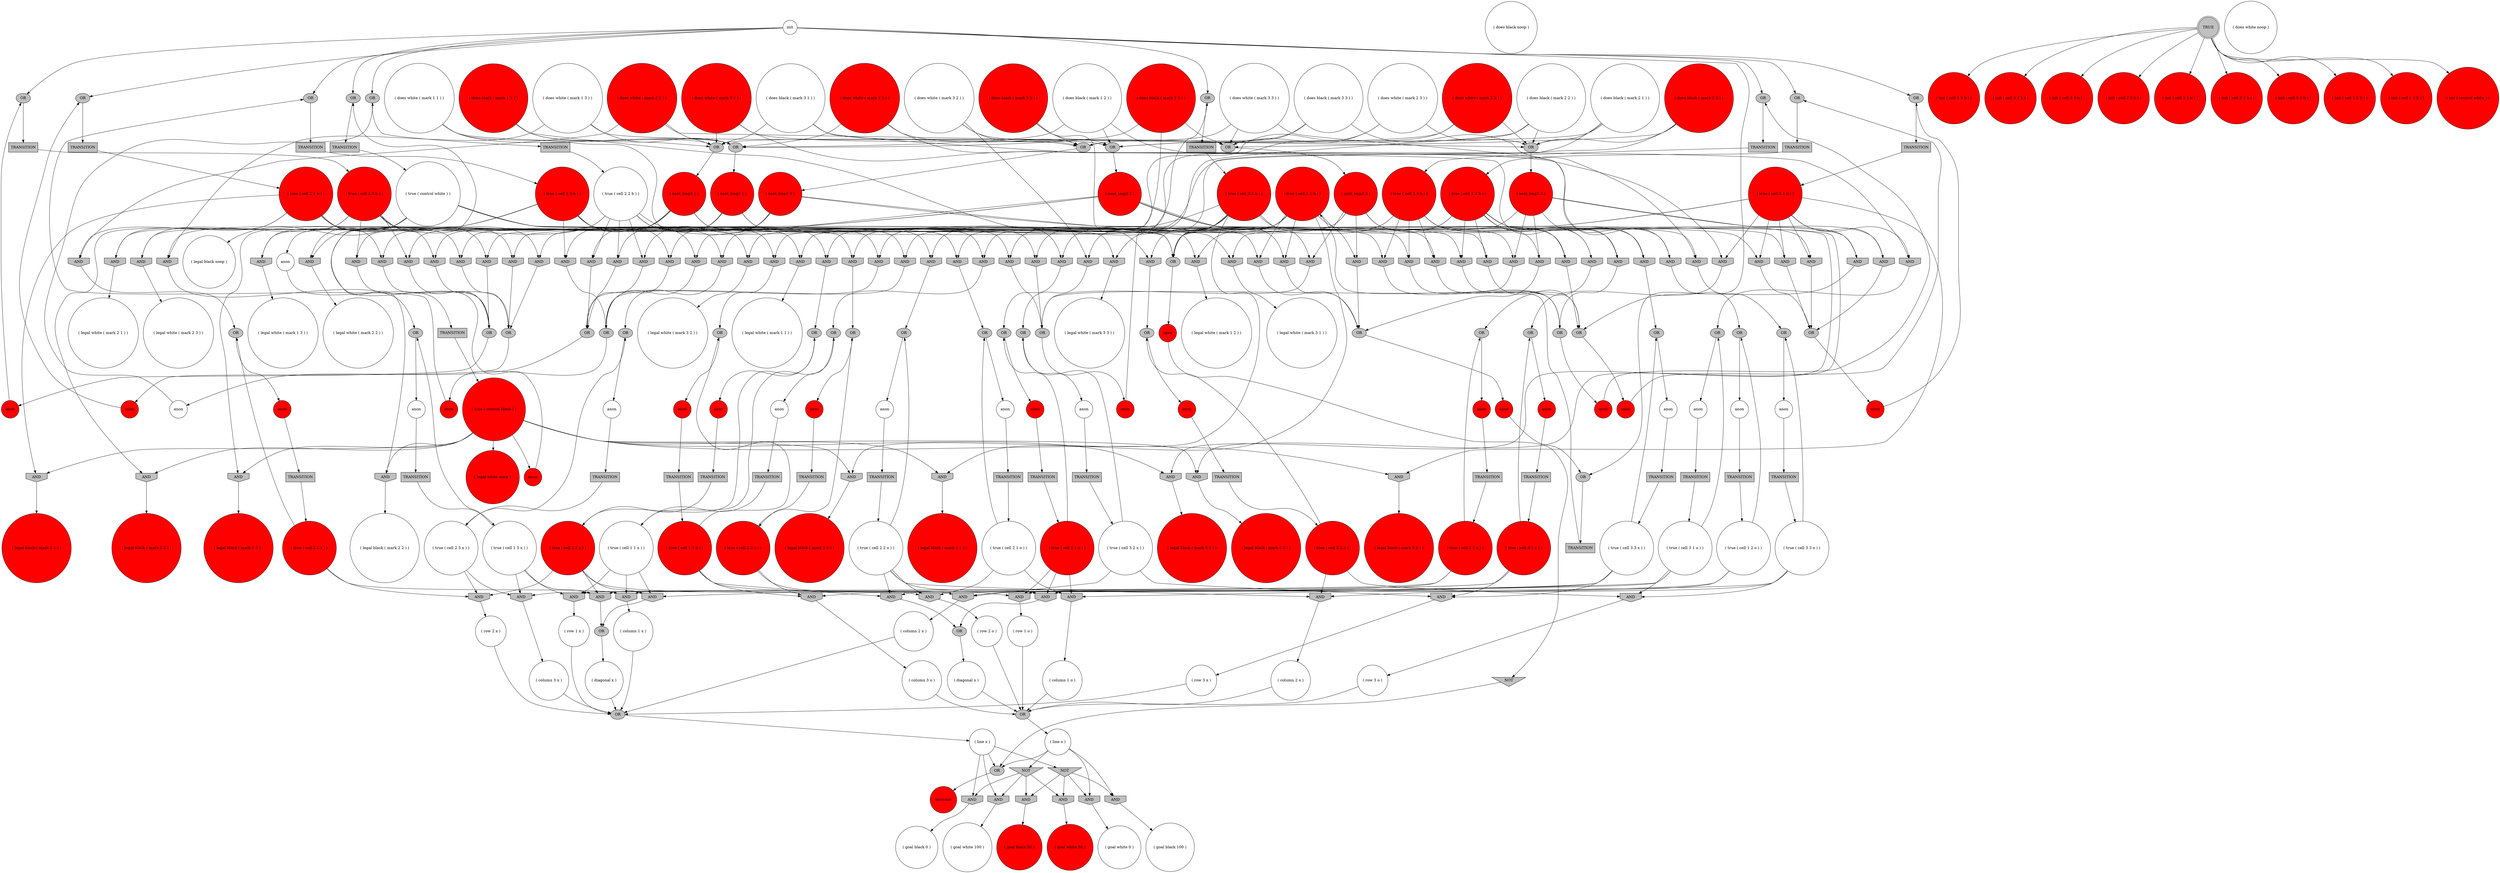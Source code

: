 digraph propNet
{
	"@3110bf99"[shape=ellipse, style= filled, fillcolor=grey, label="OR"]; "@3110bf99"->"@4292eef9"; 
	"@19ca3c6a"[shape=circle, style= filled, fillcolor=red, label="( does black ( mark 1 3 ) )"]; "@19ca3c6a"->"@6bd44467"; "@19ca3c6a"->"@38c57101"; "@19ca3c6a"->"@6db66c18"; 
	"@6189c841"[shape=box, style= filled, fillcolor=grey, label="TRANSITION"]; "@6189c841"->"@6d29cb02"; 
	"@5b16443e"[shape=box, style= filled, fillcolor=grey, label="TRANSITION"]; "@5b16443e"->"@61f283d1"; 
	"@505acb8b"[shape=ellipse, style= filled, fillcolor=grey, label="OR"]; "@505acb8b"->"@78e93be3"; 
	"@2fbb1447"[shape=box, style= filled, fillcolor=grey, label="TRANSITION"]; "@2fbb1447"->"@8801cab"; 
	"@41f6a5e9"[shape=circle, style= filled, fillcolor=red, label="anon"]; "@41f6a5e9"->"@2bffef5a"; 
	"@5a959fa9"[shape=circle, style= filled, fillcolor=red, label="( legal black ( mark 1 3 ) )"]; 
	"@13159de7"[shape=invhouse, style= filled, fillcolor=grey, label="AND"]; "@13159de7"->"@fe87641"; 
	"@64e6c17"[shape=box, style= filled, fillcolor=grey, label="TRANSITION"]; "@64e6c17"->"@45aba779"; 
	"@5a87c958"[shape=invhouse, style= filled, fillcolor=grey, label="AND"]; "@5a87c958"->"@d689844"; 
	"@4ae2f910"[shape=invhouse, style= filled, fillcolor=grey, label="AND"]; "@4ae2f910"->"@5af3a14"; 
	"@7cbda672"[shape=circle, style= filled, fillcolor=white, label="( does black noop )"]; 
	"@46e6e5f1"[shape=circle, style= filled, fillcolor=red, label="anon"]; "@46e6e5f1"->"@6b0d29c2"; 
	"@222f808"[shape=box, style= filled, fillcolor=grey, label="TRANSITION"]; "@222f808"->"@5e0ed38d"; 
	"@67588300"[shape=invhouse, style= filled, fillcolor=grey, label="AND"]; "@67588300"->"@18977673"; 
	"@5eef4879"[shape=ellipse, style= filled, fillcolor=grey, label="OR"]; "@5eef4879"->"@2f7f30a0"; 
	"@513fc475"[shape=circle, style= filled, fillcolor=red, label="( init ( cell 1 3 b ) )"]; 
	"@302b3e2e"[shape=invhouse, style= filled, fillcolor=grey, label="AND"]; "@302b3e2e"->"@5c924417"; 
	"@1bbbefea"[shape=box, style= filled, fillcolor=grey, label="TRANSITION"]; "@1bbbefea"->"@54b0bf64"; 
	"@78dee892"[shape=box, style= filled, fillcolor=grey, label="TRANSITION"]; "@78dee892"->"@1f62fe39"; 
	"@501eb4af"[shape=circle, style= filled, fillcolor=white, label="anon"]; "@501eb4af"->"@3b577220"; 
	"@19ac1e25"[shape=invhouse, style= filled, fillcolor=grey, label="AND"]; "@19ac1e25"->"@2ecaa79e"; 
	"@10bb3372"[shape=circle, style= filled, fillcolor=white, label="( column 1 o )"]; "@10bb3372"->"@15cfd851"; 
	"@48d755a0"[shape=invhouse, style= filled, fillcolor=grey, label="AND"]; "@48d755a0"->"@76e02677"; 
	"@46a32efb"[shape=invhouse, style= filled, fillcolor=grey, label="AND"]; "@46a32efb"->"@78bcf8b5"; 
	"@163bb430"[shape=circle, style= filled, fillcolor=red, label="anon"]; "@163bb430"->"@1d9ee9af"; 
	"@416ed704"[shape=circle, style= filled, fillcolor=red, label="( legal black ( mark 1 1 ) )"]; 
	"@1e837bf5"[shape=invhouse, style= filled, fillcolor=grey, label="AND"]; "@1e837bf5"->"@6721a061"; 
	"@55950722"[shape=invhouse, style= filled, fillcolor=grey, label="AND"]; "@55950722"->"@280685d4"; 
	"@a087c6e"[shape=circle, style= filled, fillcolor=white, label="( diagonal o )"]; "@a087c6e"->"@15cfd851"; 
	"@6195772e"[shape=circle, style= filled, fillcolor=white, label="( legal black ( mark 2 2 ) )"]; 
	"@183c3473"[shape=circle, style= filled, fillcolor=red, label="anon"]; "@183c3473"->"@4f83f9df"; 
	"@11f6c67d"[shape=circle, style= filled, fillcolor=white, label="( goal black 0 )"]; 
	"@5f33bcc2"[shape=circle, style= filled, fillcolor=white, label="( does black ( mark 2 1 ) )"]; "@5f33bcc2"->"@67588300"; "@5f33bcc2"->"@1c48b34d"; "@5f33bcc2"->"@84fc04d"; 
	"@18a062f6"[shape=circle, style= filled, fillcolor=white, label="( column 3 x )"]; "@18a062f6"->"@6417ad4"; 
	"@724df132"[shape=box, style= filled, fillcolor=grey, label="TRANSITION"]; "@724df132"->"@7e207abc"; 
	"@42d7ecc1"[shape=invhouse, style= filled, fillcolor=grey, label="AND"]; "@42d7ecc1"->"@a1d2332"; 
	"@4292eef9"[shape=circle, style= filled, fillcolor=red, label="anon"]; "@4292eef9"->"@5b16443e"; 
	"@55a5cd40"[shape=ellipse, style= filled, fillcolor=grey, label="OR"]; "@55a5cd40"->"@784650ad"; 
	"@8801cab"[shape=circle, style= filled, fillcolor=white, label="( true ( cell 3 3 o ) )"]; "@8801cab"->"@39d36faa"; "@8801cab"->"@3c873f94"; "@8801cab"->"@7e8027cd"; "@8801cab"->"@1b225d5d"; 
	"@4a86dd77"[shape=invhouse, style= filled, fillcolor=grey, label="AND"]; "@4a86dd77"->"@4e2d4656"; 
	"@19fa3f20"[shape=invhouse, style= filled, fillcolor=grey, label="AND"]; "@19fa3f20"->"@7afd3d0d"; 
	"@5c35d5da"[shape=circle, style= filled, fillcolor=red, label="( true ( cell 2 1 x ) )"]; "@5c35d5da"->"@505acb8b"; "@5c35d5da"->"@2c651db0"; "@5c35d5da"->"@4a86dd77"; 
	"@702fdd9e"[shape=invhouse, style= filled, fillcolor=grey, label="AND"]; "@702fdd9e"->"@546cd6f8"; 
	"@30762031"[shape=invhouse, style= filled, fillcolor=grey, label="AND"]; "@30762031"->"@fe87641"; 
	"@6cb433ce"[shape=circle, style= filled, fillcolor=white, label="( legal white ( mark 3 3 ) )"]; 
	"@277b1121"[shape=invtriangle, style= filled, fillcolor=grey, label="NOT"]; "@277b1121"->"@633fa514"; 
	"@36110a42"[shape=circle, style= filled, fillcolor=white, label="( legal white ( mark 2 2 ) )"]; 
	"@5d5775df"[shape=circle, style= filled, fillcolor=white, label="anon"]; "@5d5775df"->"@724df132"; 
	"@6742f991"[shape=invhouse, style= filled, fillcolor=grey, label="AND"]; "@6742f991"->"@502e12e5"; 
	"@d689844"[shape=ellipse, style= filled, fillcolor=grey, label="OR"]; "@d689844"->"@4de49f3c"; 
	"@1b0c366b"[shape=circle, style= filled, fillcolor=white, label="( does white ( mark 3 3 ) )"]; "@1b0c366b"->"@27e0b4d8"; "@1b0c366b"->"@6bd44467"; "@1b0c366b"->"@7b79f9d"; 
	"@1cfe4382"[shape=circle, style= filled, fillcolor=red, label="( init ( cell 3 2 b ) )"]; 
	"@7fe184a1"[shape=circle, style= filled, fillcolor=white, label="anon"]; "@7fe184a1"->"@18142dc4"; 
	"@45553d72"[shape=invhouse, style= filled, fillcolor=grey, label="AND"]; "@45553d72"->"@231d8cb8"; 
	"@1080b7fd"[shape=circle, style= filled, fillcolor=white, label="init"]; "@1080b7fd"->"@4b37537"; "@1080b7fd"->"@6b0d29c2"; "@1080b7fd"->"@72af4b81"; "@1080b7fd"->"@591b1427"; "@1080b7fd"->"@59615389"; "@1080b7fd"->"@52863cf9"; "@1080b7fd"->"@d3eb77e"; "@1080b7fd"->"@2d30b676"; "@1080b7fd"->"@c83a25"; "@1080b7fd"->"@21d4704a"; 
	"@50ec4d43"[shape=invtriangle, style= filled, fillcolor=grey, label="NOT"]; "@50ec4d43"->"@442a188b"; "@50ec4d43"->"@7440dada"; "@50ec4d43"->"@49c49336"; "@50ec4d43"->"@7259f1b0"; 
	"@65e1e6bc"[shape=circle, style= filled, fillcolor=red, label="( legal black ( mark 2 3 ) )"]; 
	"@f3d6fa4"[shape=invhouse, style= filled, fillcolor=grey, label="AND"]; "@f3d6fa4"->"@5c924417"; 
	"@6926efcb"[shape=circle, style= filled, fillcolor=white, label="( does white ( mark 1 1 ) )"]; "@6926efcb"->"@6db66c18"; "@6926efcb"->"@84fc04d"; "@6926efcb"->"@19fa3f20"; 
	"@47ee14d4"[shape=invhouse, style= filled, fillcolor=grey, label="AND"]; "@47ee14d4"->"@6721a061"; 
	"@521b95a"[shape=invhouse, style= filled, fillcolor=grey, label="AND"]; "@521b95a"->"@7c91b50f"; 
	"@422fe512"[shape=invhouse, style= filled, fillcolor=grey, label="AND"]; "@422fe512"->"@7ca63acc"; 
	"@2f7f30a0"[shape=circle, style= filled, fillcolor=red, label="anon"]; "@2f7f30a0"->"@78dee892"; 
	"@5af3a14"[shape=circle, style= filled, fillcolor=red, label="( legal black ( mark 3 3 ) )"]; 
	"@23f5736c"[shape=invhouse, style= filled, fillcolor=grey, label="AND"]; "@23f5736c"->"@110fbbf2"; 
	"@66a01572"[shape=invhouse, style= filled, fillcolor=grey, label="AND"]; "@66a01572"->"@6721a061"; 
	"@ceaf7f0"[shape=ellipse, style= filled, fillcolor=grey, label="OR"]; "@ceaf7f0"->"@163bb430"; 
	"@4ebca121"[shape=ellipse, style= filled, fillcolor=grey, label="OR"]; "@4ebca121"->"@41f6a5e9"; 
	"@502e12e5"[shape=ellipse, style= filled, fillcolor=grey, label="OR"]; "@502e12e5"->"@daa183"; 
	"@61f283d1"[shape=circle, style= filled, fillcolor=red, label="( true ( cell 3 2 o ) )"]; "@61f283d1"->"@3110bf99"; "@61f283d1"->"@639f8c4a"; "@61f283d1"->"@1b225d5d"; 
	"@34e6f781"[shape=circle, style= filled, fillcolor=white, label="( line x )"]; "@34e6f781"->"@1f9907ee"; "@34e6f781"->"@633fa514"; "@34e6f781"->"@50ec4d43"; "@34e6f781"->"@6915fc29"; 
	"@7fb85da4"[shape=invhouse, style= filled, fillcolor=grey, label="AND"]; "@7fb85da4"->"@2ecaa79e"; 
	"@33f85208"[shape=circle, style= filled, fillcolor=red, label="( true ( cell 3 3 b ) )"]; "@33f85208"->"@48e10ee0"; "@33f85208"->"@5bef45fa"; "@33f85208"->"@27e0b4d8"; "@33f85208"->"@c923822"; "@33f85208"->"@6d6dac7b"; "@33f85208"->"@13a7c48c"; "@33f85208"->"@30762031"; "@33f85208"->"@13159de7"; "@33f85208"->"@4ae2f910"; 
	"@3c873f94"[shape=ellipse, style= filled, fillcolor=grey, label="OR"]; "@3c873f94"->"@535f2c97"; 
	"@780e4aa6"[shape=circle, style= filled, fillcolor=red, label="anon"]; "@780e4aa6"->"@591b1427"; 
	"@4d36bf62"[shape=circle, style= filled, fillcolor=white, label="( does black ( mark 1 2 ) )"]; "@4d36bf62"->"@469cbc0d"; "@4d36bf62"->"@45553d72"; "@4d36bf62"->"@6db66c18"; 
	"@6d29cb02"[shape=circle, style= filled, fillcolor=white, label="( true ( cell 1 1 x ) )"]; "@6d29cb02"->"@4a86dd77"; "@6d29cb02"->"@7afd3d0d"; "@6d29cb02"->"@461f909d"; "@6d29cb02"->"@6c847916"; 
	"@40471d1f"[shape=circle, style= filled, fillcolor=white, label="( does black ( mark 3 3 ) )"]; "@40471d1f"->"@5bef45fa"; "@40471d1f"->"@6bd44467"; "@40471d1f"->"@7b79f9d"; 
	"@3cd6fd7f"[shape=circle, style= filled, fillcolor=red, label="( next_tmp3 3 )"]; "@3cd6fd7f"->"@1f10be5d"; "@3cd6fd7f"->"@7c5bc9e5"; "@3cd6fd7f"->"@6fc2a644"; "@3cd6fd7f"->"@595fb8e"; "@3cd6fd7f"->"@634fbcac"; "@3cd6fd7f"->"@79708fc8"; 
	"@672825c9"[shape=circle, style= filled, fillcolor=white, label="( does white ( mark 1 3 ) )"]; "@672825c9"->"@5b09f852"; "@672825c9"->"@6bd44467"; "@672825c9"->"@6db66c18"; 
	"@52863cf9"[shape=ellipse, style= filled, fillcolor=grey, label="OR"]; "@52863cf9"->"@433b8611"; 
	"@6901960a"[shape=circle, style= filled, fillcolor=white, label="anon"]; "@6901960a"->"@41282ad4"; 
	"@68f392bc"[shape=circle, style= filled, fillcolor=red, label="( next_tmp1 2 )"]; "@68f392bc"->"@f3d6fa4"; "@68f392bc"->"@12fb2dad"; "@68f392bc"->"@6d6dac7b"; "@68f392bc"->"@23f5736c"; "@68f392bc"->"@1e837bf5"; "@68f392bc"->"@5a87c958"; 
	"@18142dc4"[shape=box, style= filled, fillcolor=grey, label="TRANSITION"]; "@18142dc4"->"@4097e5d4"; 
	"@3077c82"[shape=invhouse, style= filled, fillcolor=grey, label="AND"]; "@3077c82"->"@467f906b"; 
	"@520b18a8"[shape=circle, style= filled, fillcolor=white, label="( true ( cell 3 1 o ) )"]; "@520b18a8"->"@17b45674"; "@520b18a8"->"@6ce21f5d"; "@520b18a8"->"@1b225d5d"; "@520b18a8"->"@724715dd"; 
	"@28500060"[shape=circle, style= filled, fillcolor=red, label="( next_tmp1 3 )"]; "@28500060"->"@461677cd"; "@28500060"->"@47ee14d4"; "@28500060"->"@bd5c429"; "@28500060"->"@2ea089d4"; "@28500060"->"@2ab08afc"; "@28500060"->"@3a77ef2e"; 
	"@7c91b50f"[shape=ellipse, style= filled, fillcolor=grey, label="OR"]; "@7c91b50f"->"@42062bad"; 
	"@18977673"[shape=ellipse, style= filled, fillcolor=grey, label="OR"]; "@18977673"->"@7fe184a1"; 
	"@79708fc8"[shape=invhouse, style= filled, fillcolor=grey, label="AND"]; "@79708fc8"->"@110fbbf2"; 
	"@6e9c92a3"[shape=invhouse, style= filled, fillcolor=grey, label="AND"]; "@6e9c92a3"->"@1146eae3"; 
	"@15cfd851"[shape=ellipse, style= filled, fillcolor=grey, label="OR"]; "@15cfd851"->"@82b907"; 
	"@233059cc"[shape=box, style= filled, fillcolor=grey, label="TRANSITION"]; "@233059cc"->"@4238365d"; 
	"@37872284"[shape=circle, style= filled, fillcolor=white, label="( legal white ( mark 1 1 ) )"]; 
	"@5bef45fa"[shape=invhouse, style= filled, fillcolor=grey, label="AND"]; "@5bef45fa"->"@3c873f94"; 
	"@bd5c429"[shape=invhouse, style= filled, fillcolor=grey, label="AND"]; "@bd5c429"->"@5c924417"; 
	"@65b2b2f0"[shape=invhouse, style= filled, fillcolor=grey, label="AND"]; "@65b2b2f0"->"@30868754"; 
	"@2f97b981"[shape=circle, style= filled, fillcolor=red, label="open"]; "@2f97b981"->"@277b1121"; 
	"@40868ba"[shape=circle, style= filled, fillcolor=red, label="( init ( cell 3 3 b ) )"]; 
	"@19e6018b"[shape=invhouse, style= filled, fillcolor=grey, label="AND"]; "@19e6018b"->"@3110bf99"; 
	"@1ad91a94"[shape=circle, style= filled, fillcolor=red, label="( true ( cell 3 1 b ) )"]; "@1ad91a94"->"@6e9c92a3"; "@1ad91a94"->"@42d7ecc1"; "@1ad91a94"->"@48e10ee0"; "@1ad91a94"->"@14b3fd5d"; "@1ad91a94"->"@12fb2dad"; "@1ad91a94"->"@7b1ae274"; "@1ad91a94"->"@4aef5dca"; "@1ad91a94"->"@634fbcac"; "@1ad91a94"->"@2a1a3ee9"; 
	"@78e93be3"[shape=circle, style= filled, fillcolor=red, label="anon"]; "@78e93be3"->"@45c9d650"; 
	"@e8f3c43"[shape=invhouse, style= filled, fillcolor=grey, label="AND"]; "@e8f3c43"->"@185af219"; 
	"@416ba050"[shape=invhouse, style= filled, fillcolor=grey, label="AND"]; "@416ba050"->"@505acb8b"; 
	"@563ee26"[shape=circle, style= filled, fillcolor=red, label="( does black ( mark 3 2 ) )"]; "@563ee26"->"@469cbc0d"; "@563ee26"->"@19e6018b"; "@563ee26"->"@7b79f9d"; 
	"@24aebe95"[shape=circle, style= filled, fillcolor=red, label="( does white ( mark 3 1 ) )"]; "@24aebe95"->"@7b1ae274"; "@24aebe95"->"@84fc04d"; "@24aebe95"->"@7b79f9d"; 
	"@7fb3815e"[shape=circle, style= filled, fillcolor=white, label="( true ( cell 1 2 o ) )"]; "@7fb3815e"->"@639f8c4a"; "@7fb3815e"->"@231d8cb8"; "@7fb3815e"->"@6c03f4f7"; 
	"@12da712a"[shape=box, style= filled, fillcolor=grey, label="TRANSITION"]; "@12da712a"->"@fb5449d"; 
	"@4238365d"[shape=circle, style= filled, fillcolor=red, label="( true ( cell 1 2 b ) )"]; "@4238365d"->"@f3d6fa4"; "@4238365d"->"@48e10ee0"; "@4238365d"->"@595fb8e"; "@4238365d"->"@6195c653"; "@4238365d"->"@bd5c429"; "@4238365d"->"@302b3e2e"; "@4238365d"->"@45553d72"; "@4238365d"->"@52cc6a6e"; "@4238365d"->"@7a6229e9"; 
	"@65931596"[shape=circle, style= filled, fillcolor=white, label="( does white ( mark 2 3 ) )"]; "@65931596"->"@e8f3c43"; "@65931596"->"@6bd44467"; "@65931596"->"@1c48b34d"; 
	"@66abad8f"[shape=circle, style= filled, fillcolor=red, label="anon"]; "@66abad8f"->"@d3eb77e"; 
	"@38c57101"[shape=invhouse, style= filled, fillcolor=grey, label="AND"]; "@38c57101"->"@ceaf7f0"; 
	"@d3eb77e"[shape=ellipse, style= filled, fillcolor=grey, label="OR"]; "@d3eb77e"->"@54c8ab35"; 
	"@461541fb"[shape=box, style= filled, fillcolor=grey, label="TRANSITION"]; "@461541fb"->"@288a037e"; 
	"@1ffc159e"[shape=circle, style= filled, fillcolor=red, label="anon"]; "@1ffc159e"->"@4b37537"; 
	"@6e6a937"[shape=circle, style= filled, fillcolor=white, label="( row 1 x )"]; "@6e6a937"->"@6417ad4"; 
	"@1f10be5d"[shape=invhouse, style= filled, fillcolor=grey, label="AND"]; "@1f10be5d"->"@1dbf4413"; 
	"@317fd5ad"[shape=circle, style= filled, fillcolor=red, label="( init ( cell 2 3 b ) )"]; 
	"@288a037e"[shape=circle, style= filled, fillcolor=white, label="( true ( cell 2 3 x ) )"]; "@288a037e"->"@2c651db0"; "@288a037e"->"@77a3e2f7"; "@288a037e"->"@185af219"; 
	"@4cf1d2a4"[shape=ellipse, style= filled, fillcolor=grey, label="OR"]; "@4cf1d2a4"->"@183c3473"; 
	"@6de29ecd"[shape=circle, style= filled, fillcolor=white, label="( goal white 0 )"]; 
	"@17b45674"[shape=invhouse, style= filled, fillcolor=grey, label="AND"]; "@17b45674"->"@10bb3372"; 
	"@64c6e553"[shape=circle, style= filled, fillcolor=red, label="( does white ( mark 2 1 ) )"]; "@64c6e553"->"@416ba050"; "@64c6e553"->"@1c48b34d"; "@64c6e553"->"@84fc04d"; 
	"@7b35f90"[shape=circle, style= filled, fillcolor=white, label="anon"]; "@7b35f90"->"@6189c841"; 
	"@63664f8b"[shape=invhouse, style= filled, fillcolor=grey, label="AND"]; "@63664f8b"->"@37872284"; 
	"@4d62a96e"[shape=circle, style= filled, fillcolor=white, label="( column 2 x )"]; "@4d62a96e"->"@6417ad4"; 
	"@5bfe1db2"[shape=circle, style= filled, fillcolor=red, label="( next_tmp3 2 )"]; "@5bfe1db2"->"@3f08e8b"; "@5bfe1db2"->"@7fb85da4"; "@5bfe1db2"->"@14b3fd5d"; "@5bfe1db2"->"@1b754fb1"; "@5bfe1db2"->"@13a7c48c"; "@5bfe1db2"->"@66a01572"; 
	"@2bda037e"[shape=circle, style= filled, fillcolor=red, label="( next_tmp3 1 )"]; "@2bda037e"->"@19ac1e25"; "@2bda037e"->"@343b79ee"; "@2bda037e"->"@302b3e2e"; "@2bda037e"->"@e7858ab"; "@2bda037e"->"@13159de7"; "@2bda037e"->"@61d547f5"; 
	"@7acc53cc"[shape=circle, style= filled, fillcolor=white, label="anon"]; "@7acc53cc"->"@461541fb"; 
	"@41b5e3ad"[shape=invhouse, style= filled, fillcolor=grey, label="AND"]; "@41b5e3ad"->"@2ecaa79e"; 
	"@6a05b14f"[shape=box, style= filled, fillcolor=grey, label="TRANSITION"]; "@6a05b14f"->"@57afb22a"; 
	"@6721a061"[shape=ellipse, style= filled, fillcolor=grey, label="OR"]; "@6721a061"->"@50a8752c"; 
	"@1d9ee9af"[shape=box, style= filled, fillcolor=grey, label="TRANSITION"]; "@1d9ee9af"->"@71794a83"; 
	"@1dbf4413"[shape=ellipse, style= filled, fillcolor=grey, label="OR"]; "@1dbf4413"->"@780e4aa6"; 
	"@37a83998"[shape=circle, style= filled, fillcolor=red, label="( true ( cell 2 1 b ) )"]; "@37a83998"->"@1f10be5d"; "@37a83998"->"@3077c82"; "@37a83998"->"@48e10ee0"; "@37a83998"->"@67588300"; "@37a83998"->"@1b754fb1"; "@37a83998"->"@416ba050"; "@37a83998"->"@2ea089d4"; "@37a83998"->"@702fdd9e"; "@37a83998"->"@10e156cd"; 
	"@57afb22a"[shape=circle, style= filled, fillcolor=white, label="( true ( control white ) )"]; "@57afb22a"->"@42d7ecc1"; "@57afb22a"->"@5d5775df"; "@57afb22a"->"@1055e4f3"; "@57afb22a"->"@6eb036af"; "@57afb22a"->"@422fe512"; "@57afb22a"->"@c923822"; "@57afb22a"->"@702fdd9e"; "@57afb22a"->"@46a32efb"; "@57afb22a"->"@3cc18efc"; "@57afb22a"->"@63664f8b"; "@57afb22a"->"@7a6229e9"; 
	"@cf08fae"[shape=circle, style= filled, fillcolor=red, label="( does white ( mark 1 2 ) )"]; "@cf08fae"->"@469cbc0d"; "@cf08fae"->"@52cc6a6e"; "@cf08fae"->"@6db66c18"; 
	"@633fa514"[shape=ellipse, style= filled, fillcolor=grey, label="OR"]; "@633fa514"->"@676ef6f3"; 
	"@5fa8881b"[shape=circle, style= filled, fillcolor=red, label="( init ( cell 1 2 b ) )"]; 
	"@6b6b1935"[shape=invhouse, style= filled, fillcolor=grey, label="AND"]; "@6b6b1935"->"@61025594"; 
	"@7ef1accd"[shape=invhouse, style= filled, fillcolor=grey, label="AND"]; "@7ef1accd"->"@4ebca121"; 
	"@29a8da42"[shape=circle, style= filled, fillcolor=red, label="( true ( cell 1 2 x ) )"]; "@29a8da42"->"@4cf1d2a4"; "@29a8da42"->"@5b8b9802"; "@29a8da42"->"@461f909d"; 
	"@72af4b81"[shape=ellipse, style= filled, fillcolor=grey, label="OR"]; "@72af4b81"->"@233059cc"; 
	"@1e5e7e66"[shape=circle, style= filled, fillcolor=white, label="( true ( cell 3 3 x ) )"]; "@1e5e7e66"->"@475170bc"; "@1e5e7e66"->"@48d755a0"; "@1e5e7e66"->"@77a3e2f7"; "@1e5e7e66"->"@6c847916"; 
	"@10e156cd"[shape=invhouse, style= filled, fillcolor=grey, label="AND"]; "@10e156cd"->"@1dbf4413"; 
	"@4373e9ea"[shape=circle, style= filled, fillcolor=white, label="( true ( cell 2 2 b ) )"]; "@4373e9ea"->"@48e10ee0"; "@4373e9ea"->"@6fc2a644"; "@4373e9ea"->"@461677cd"; "@4373e9ea"->"@7ef1accd"; "@4373e9ea"->"@3cc18efc"; "@4373e9ea"->"@2b842bd6"; "@4373e9ea"->"@26170092"; "@4373e9ea"->"@61d547f5"; "@4373e9ea"->"@55950722"; 
	"@343b79ee"[shape=invhouse, style= filled, fillcolor=grey, label="AND"]; "@343b79ee"->"@110fbbf2"; 
	"@715a728a"[shape=invtriangle, style= filled, fillcolor=grey, label="NOT"]; "@715a728a"->"@1f9907ee"; "@715a728a"->"@49c49336"; "@715a728a"->"@7259f1b0"; "@715a728a"->"@6915fc29"; 
	"@3413e5b7"[shape=box, style= filled, fillcolor=grey, label="TRANSITION"]; "@3413e5b7"->"@68481f8e"; 
	"@18ec9ac8"[shape=circle, style= filled, fillcolor=white, label="anon"]; "@18ec9ac8"->"@14e7dc19"; 
	"@84fc04d"[shape=ellipse, style= filled, fillcolor=grey, label="OR"]; "@84fc04d"->"@2bda037e"; 
	"@676ef6f3"[shape=circle, style= filled, fillcolor=red, label="terminal"]; 
	"@63a4c512"[shape=ellipse, style= filled, fillcolor=grey, label="OR"]; "@63a4c512"->"@568653d9"; 
	"@1d0dbe25"[shape=circle, style= filled, fillcolor=red, label="( goal black 50 )"]; 
	"@12fb2dad"[shape=invhouse, style= filled, fillcolor=grey, label="AND"]; "@12fb2dad"->"@1146eae3"; 
	"@591b1427"[shape=ellipse, style= filled, fillcolor=grey, label="OR"]; "@591b1427"->"@647c2ed9"; 
	"@2c651db0"[shape=invhouse, style= filled, fillcolor=grey, label="AND"]; "@2c651db0"->"@613c9936"; 
	"@4aef5dca"[shape=invhouse, style= filled, fillcolor=grey, label="AND"]; "@4aef5dca"->"@724715dd"; 
	"@8463d02"[shape=invhouse, style= filled, fillcolor=grey, label="AND"]; "@8463d02"->"@416ed704"; 
	"@7afd3d0d"[shape=ellipse, style= filled, fillcolor=grey, label="OR"]; "@7afd3d0d"->"@7b35f90"; 
	"@42062bad"[shape=circle, style= filled, fillcolor=red, label="anon"]; "@42062bad"->"@3413e5b7"; 
	"@546cd6f8"[shape=circle, style= filled, fillcolor=white, label="( legal white ( mark 2 1 ) )"]; 
	"@2a1a3ee9"[shape=invhouse, style= filled, fillcolor=grey, label="AND"]; "@2a1a3ee9"->"@4037e7eb"; 
	"@a00fab5"[shape=circle, style= filled, fillcolor=red, label="( true ( cell 2 3 b ) )"]; "@a00fab5"->"@48e10ee0"; "@a00fab5"->"@19ac1e25"; "@a00fab5"->"@5c37d85e"; "@a00fab5"->"@7fb85da4"; "@a00fab5"->"@521b95a"; "@a00fab5"->"@e8f3c43"; "@a00fab5"->"@422fe512"; "@a00fab5"->"@3a77ef2e"; "@a00fab5"->"@41b5e3ad"; 
	"@44138d67"[shape=circle, style= filled, fillcolor=red, label="( init ( cell 2 1 b ) )"]; 
	"@71794a83"[shape=circle, style= filled, fillcolor=red, label="( true ( cell 1 3 o ) )"]; "@71794a83"->"@39d36faa"; "@71794a83"->"@6ce21f5d"; "@71794a83"->"@ceaf7f0"; "@71794a83"->"@6c03f4f7"; 
	"@469cbc0d"[shape=ellipse, style= filled, fillcolor=grey, label="OR"]; "@469cbc0d"->"@5bfe1db2"; 
	"@224a2971"[shape=circle, style= filled, fillcolor=white, label="( column 3 o )"]; "@224a2971"->"@15cfd851"; 
	"@54c8ab35"[shape=box, style= filled, fillcolor=grey, label="TRANSITION"]; "@54c8ab35"->"@33f85208"; 
	"@5b8b9802"[shape=invhouse, style= filled, fillcolor=grey, label="AND"]; "@5b8b9802"->"@4d62a96e"; 
	"@2d30b676"[shape=ellipse, style= filled, fillcolor=grey, label="OR"]; "@2d30b676"->"@1bbbefea"; 
	"@61025594"[shape=ellipse, style= filled, fillcolor=grey, label="OR"]; "@61025594"->"@6040994d"; 
	"@2b842bd6"[shape=invhouse, style= filled, fillcolor=grey, label="AND"]; "@2b842bd6"->"@63a4c512"; 
	"@6372d3ed"[shape=circle, style= filled, fillcolor=red, label="( next_tmp1 1 )"]; "@6372d3ed"->"@6e9c92a3"; "@6372d3ed"->"@1fb1697"; "@6372d3ed"->"@10e156cd"; "@6372d3ed"->"@30762031"; "@6372d3ed"->"@41b5e3ad"; "@6372d3ed"->"@55950722"; 
	"@5f532e"[shape=box, style= filled, fillcolor=grey, label="TRANSITION"]; "@5f532e"->"@a00fab5"; 
	"@17359c0b"[shape=invhouse, style= filled, fillcolor=grey, label="AND"]; "@17359c0b"->"@5a959fa9"; 
	"@7b79f9d"[shape=ellipse, style= filled, fillcolor=grey, label="OR"]; "@7b79f9d"->"@28500060"; 
	"@3b577220"[shape=box, style= filled, fillcolor=grey, label="TRANSITION"]; "@3b577220"->"@c91386c"; 
	"@4e2d4656"[shape=circle, style= filled, fillcolor=white, label="( column 1 x )"]; "@4e2d4656"->"@6417ad4"; 
	"@2ab08afc"[shape=invhouse, style= filled, fillcolor=grey, label="AND"]; "@2ab08afc"->"@d689844"; 
	"@467f906b"[shape=circle, style= filled, fillcolor=red, label="( legal black ( mark 2 1 ) )"]; 
	"@38665a9a"[shape=circle, style= filled, fillcolor=red, label="( does black ( mark 2 3 ) )"]; "@38665a9a"->"@521b95a"; "@38665a9a"->"@6bd44467"; "@38665a9a"->"@1c48b34d"; 
	"@5b09f852"[shape=invhouse, style= filled, fillcolor=grey, label="AND"]; "@5b09f852"->"@55a5cd40"; 
	"@48e10ee0"[shape=ellipse, style= filled, fillcolor=grey, label="OR"]; "@48e10ee0"->"@2f97b981"; 
	"@7c5bc9e5"[shape=invhouse, style= filled, fillcolor=grey, label="AND"]; "@7c5bc9e5"->"@6721a061"; 
	"@442a188b"[shape=invhouse, style= filled, fillcolor=grey, label="AND"]; "@442a188b"->"@3dc4baf4"; 
	"@5c37d85e"[shape=invhouse, style= filled, fillcolor=grey, label="AND"]; "@5c37d85e"->"@65e1e6bc"; 
	"@34bba4df"[shape=circle, style= filled, fillcolor=red, label="anon"]; "@34bba4df"->"@59615389"; 
	"@357c5b44"[shape=circle, style= filled, fillcolor=white, label="( column 2 o )"]; "@357c5b44"->"@15cfd851"; 
	"@3c02b115"[shape=circle, style= filled, fillcolor=red, label="( legal black ( mark 1 2 ) )"]; 
	"@1b754fb1"[shape=invhouse, style= filled, fillcolor=grey, label="AND"]; "@1b754fb1"->"@1dbf4413"; 
	"@14b3fd5d"[shape=invhouse, style= filled, fillcolor=grey, label="AND"]; "@14b3fd5d"->"@1146eae3"; 
	"@6195c653"[shape=invhouse, style= filled, fillcolor=grey, label="AND"]; "@6195c653"->"@3c02b115"; 
	"@7e8027cd"[shape=invhouse, style= filled, fillcolor=grey, label="AND"]; "@7e8027cd"->"@11a19fe5"; 
	"@c923822"[shape=invhouse, style= filled, fillcolor=grey, label="AND"]; "@c923822"->"@6cb433ce"; 
	"@7440dada"[shape=invhouse, style= filled, fillcolor=grey, label="AND"]; "@7440dada"->"@6de29ecd"; 
	"@613c9936"[shape=circle, style= filled, fillcolor=white, label="( row 2 x )"]; "@613c9936"->"@6417ad4"; 
	"@52cc6a6e"[shape=invhouse, style= filled, fillcolor=grey, label="AND"]; "@52cc6a6e"->"@4cf1d2a4"; 
	"@44b0c913"[shape=circle, style= filled, fillcolor=white, label="( row 3 o )"]; "@44b0c913"->"@15cfd851"; 
	"@3de9d6d3"[shape=circle, style= filled, fillcolor=red, label="( legal white noop )"]; 
	"@14e7dc19"[shape=box, style= filled, fillcolor=grey, label="TRANSITION"]; "@14e7dc19"->"@520b18a8"; 
	"@21d4704a"[shape=ellipse, style= filled, fillcolor=grey, label="OR"]; "@21d4704a"->"@69a5d3d"; 
	"@280685d4"[shape=ellipse, style= filled, fillcolor=grey, label="OR"]; "@280685d4"->"@443c35d3"; 
	"@4f83f9df"[shape=box, style= filled, fillcolor=grey, label="TRANSITION"]; "@4f83f9df"->"@29a8da42"; 
	"@568653d9"[shape=circle, style= filled, fillcolor=white, label="anon"]; "@568653d9"->"@64e6c17"; 
	"@6eb036af"[shape=invhouse, style= filled, fillcolor=grey, label="AND"]; "@6eb036af"->"@6063762d"; 
	"@6d6dac7b"[shape=invhouse, style= filled, fillcolor=grey, label="AND"]; "@6d6dac7b"->"@fe87641"; 
	"@e7858ab"[shape=invhouse, style= filled, fillcolor=grey, label="AND"]; "@e7858ab"->"@d689844"; 
	"@49c49336"[shape=invhouse, style= filled, fillcolor=grey, label="AND"]; "@49c49336"->"@48a7406c"; 
	"@6c03f4f7"[shape=invhouse, style= filled, fillcolor=grey, label="AND"]; "@6c03f4f7"->"@265e24be"; 
	"@c91386c"[shape=circle, style= filled, fillcolor=white, label="( true ( cell 3 2 x ) )"]; "@c91386c"->"@48d755a0"; "@c91386c"->"@5b8b9802"; "@c91386c"->"@30868754"; 
	"@1ae3825e"[shape=circle, style= filled, fillcolor=red, label="( true ( cell 1 3 b ) )"]; "@1ae3825e"->"@5b09f852"; "@1ae3825e"->"@48e10ee0"; "@1ae3825e"->"@3f08e8b"; "@1ae3825e"->"@46a32efb"; "@1ae3825e"->"@e7858ab"; "@1ae3825e"->"@38c57101"; "@1ae3825e"->"@2ab08afc"; "@1ae3825e"->"@5a87c958"; "@1ae3825e"->"@17359c0b"; 
	"@7277073c"[shape=box, style= filled, fillcolor=grey, label="TRANSITION"]; "@7277073c"->"@1e5e7e66"; 
	"@82b907"[shape=circle, style= filled, fillcolor=white, label="( line o )"]; "@82b907"->"@633fa514"; "@82b907"->"@442a188b"; "@82b907"->"@7440dada"; "@82b907"->"@715a728a"; 
	"@78bcf8b5"[shape=circle, style= filled, fillcolor=white, label="( legal white ( mark 1 3 ) )"]; 
	"@317b06ff"[shape=circle, style= filled, fillcolor=red, label="( init ( cell 3 1 b ) )"]; 
	"@4037e7eb"[shape=circle, style= filled, fillcolor=red, label="( legal black ( mark 3 1 ) )"]; 
	"@469f6ecc"[shape=circle, style= filled, fillcolor=white, label="( does black ( mark 3 1 ) )"]; "@469f6ecc"->"@4aef5dca"; "@469f6ecc"->"@84fc04d"; "@469f6ecc"->"@7b79f9d"; 
	"@a1d2332"[shape=circle, style= filled, fillcolor=white, label="( legal white ( mark 3 1 ) )"]; 
	"@1055e4f3"[shape=circle, style= filled, fillcolor=white, label="( legal black noop )"]; 
	"@5c924417"[shape=ellipse, style= filled, fillcolor=grey, label="OR"]; "@5c924417"->"@6b4717c"; 
	"@45c9d650"[shape=box, style= filled, fillcolor=grey, label="TRANSITION"]; "@45c9d650"->"@5c35d5da"; 
	"@6b0d29c2"[shape=ellipse, style= filled, fillcolor=grey, label="OR"]; "@6b0d29c2"->"@1cba556e"; 
	"@6ce21f5d"[shape=invhouse, style= filled, fillcolor=grey, label="AND"]; "@6ce21f5d"->"@11a19fe5"; 
	"@68481f8e"[shape=circle, style= filled, fillcolor=red, label="( true ( cell 2 3 o ) )"]; "@68481f8e"->"@39d36faa"; "@68481f8e"->"@7c91b50f"; "@68481f8e"->"@8619c73"; 
	"@68242e51"[shape=circle, style= filled, fillcolor=white, label="( goal white 100 )"]; 
	"@1f62fe39"[shape=circle, style= filled, fillcolor=red, label="( true ( cell 3 1 x ) )"]; "@1f62fe39"->"@6742f991"; "@1f62fe39"->"@5eef4879"; "@1f62fe39"->"@48d755a0"; "@1f62fe39"->"@4a86dd77"; 
	"@6417ad4"[shape=ellipse, style= filled, fillcolor=grey, label="OR"]; "@6417ad4"->"@34e6f781"; 
	"@76e02677"[shape=circle, style= filled, fillcolor=white, label="( row 3 x )"]; "@76e02677"->"@6417ad4"; 
	"@8619c73"[shape=invhouse, style= filled, fillcolor=grey, label="AND"]; "@8619c73"->"@58d82653"; 
	"@77a3e2f7"[shape=invhouse, style= filled, fillcolor=grey, label="AND"]; "@77a3e2f7"->"@18a062f6"; 
	"@647c2ed9"[shape=box, style= filled, fillcolor=grey, label="TRANSITION"]; "@647c2ed9"->"@37a83998"; 
	"@4de49f3c"[shape=circle, style= filled, fillcolor=red, label="anon"]; "@4de49f3c"->"@52863cf9"; 
	"@26170092"[shape=invhouse, style= filled, fillcolor=grey, label="AND"]; "@26170092"->"@6195772e"; 
	"@1f9907ee"[shape=invhouse, style= filled, fillcolor=grey, label="AND"]; "@1f9907ee"->"@11f6c67d"; 
	"@7b1ae274"[shape=invhouse, style= filled, fillcolor=grey, label="AND"]; "@7b1ae274"->"@5eef4879"; 
	"@5e0ed38d"[shape=circle, style= filled, fillcolor=white, label="( true ( cell 1 3 x ) )"]; "@5e0ed38d"->"@6742f991"; "@5e0ed38d"->"@55a5cd40"; "@5e0ed38d"->"@77a3e2f7"; "@5e0ed38d"->"@461f909d"; 
	"@7ac28e11"[shape=circle, style= filled, fillcolor=red, label="anon"]; "@7ac28e11"->"@c83a25"; 
	"@59615389"[shape=ellipse, style= filled, fillcolor=grey, label="OR"]; "@59615389"->"@6a05b14f"; 
	"@4e22d17"[shape=circle, style= filled, fillcolor=red, label="( init ( cell 2 2 b ) )"]; 
	"@3fa56a3e"[shape=circle, style= filled, fillcolor=red, label="( init ( cell 1 1 b ) )"]; 
	"@265e24be"[shape=circle, style= filled, fillcolor=white, label="( row 1 o )"]; "@265e24be"->"@15cfd851"; 
	"@47ffa006"[shape=circle, style= filled, fillcolor=white, label="( legal white ( mark 1 2 ) )"]; 
	"@724715dd"[shape=ellipse, style= filled, fillcolor=grey, label="OR"]; "@724715dd"->"@18ec9ac8"; 
	"@7a1a3d09"[shape=circle, style= filled, fillcolor=red, label="( legal black ( mark 3 2 ) )"]; 
	"@6915fc29"[shape=invhouse, style= filled, fillcolor=grey, label="AND"]; "@6915fc29"->"@68242e51"; 
	"@1c48b34d"[shape=ellipse, style= filled, fillcolor=grey, label="OR"]; "@1c48b34d"->"@68f392bc"; 
	"@6c847916"[shape=invhouse, style= filled, fillcolor=grey, label="AND"]; "@6c847916"->"@502e12e5"; 
	"@52cf284b"[shape=circle, style= filled, fillcolor=red, label="( true ( cell 2 2 x ) )"]; "@52cf284b"->"@6742f991"; "@52cf284b"->"@2c651db0"; "@52cf284b"->"@5b8b9802"; "@52cf284b"->"@4ebca121"; "@52cf284b"->"@6c847916"; 
	"@6063762d"[shape=circle, style= filled, fillcolor=white, label="( legal white ( mark 3 2 ) )"]; 
	"@443c35d3"[shape=circle, style= filled, fillcolor=white, label="anon"]; "@443c35d3"->"@21d4704a"; 
	"@7e207abc"[shape=circle, style= filled, fillcolor=red, label="( true ( control black ) )"]; "@7e207abc"->"@3077c82"; "@7e207abc"->"@5c37d85e"; "@7e207abc"->"@34bba4df"; "@7e207abc"->"@6195c653"; "@7e207abc"->"@8463d02"; "@7e207abc"->"@6eaf2c57"; "@7e207abc"->"@26170092"; "@7e207abc"->"@2a1a3ee9"; "@7e207abc"->"@3de9d6d3"; "@7e207abc"->"@4ae2f910"; "@7e207abc"->"@17359c0b"; 
	"@6bd44467"[shape=ellipse, style= filled, fillcolor=grey, label="OR"]; "@6bd44467"->"@3cd6fd7f"; 
	"@634fbcac"[shape=invhouse, style= filled, fillcolor=grey, label="AND"]; "@634fbcac"->"@1146eae3"; 
	"@7259f1b0"[shape=invhouse, style= filled, fillcolor=grey, label="AND"]; "@7259f1b0"->"@1d0dbe25"; 
	"@2bffef5a"[shape=box, style= filled, fillcolor=grey, label="TRANSITION"]; "@2bffef5a"->"@52cf284b"; 
	"@1146eae3"[shape=ellipse, style= filled, fillcolor=grey, label="OR"]; "@1146eae3"->"@46e6e5f1"; 
	"@11a19fe5"[shape=ellipse, style= filled, fillcolor=grey, label="OR"]; "@11a19fe5"->"@a087c6e"; 
	"@fe87641"[shape=ellipse, style= filled, fillcolor=grey, label="OR"]; "@fe87641"->"@66abad8f"; 
	"@c83a25"[shape=ellipse, style= filled, fillcolor=grey, label="OR"]; "@c83a25"->"@5f532e"; 
	"@535f2c97"[shape=circle, style= filled, fillcolor=white, label="anon"]; "@535f2c97"->"@2fbb1447"; 
	"@27e0b4d8"[shape=invhouse, style= filled, fillcolor=grey, label="AND"]; "@27e0b4d8"->"@475170bc"; 
	"@3cc18efc"[shape=invhouse, style= filled, fillcolor=grey, label="AND"]; "@3cc18efc"->"@36110a42"; 
	"@1fb1697"[shape=invhouse, style= filled, fillcolor=grey, label="AND"]; "@1fb1697"->"@110fbbf2"; 
	"@d743d55"[shape=circle, style= filled, fillcolor=white, label="( does black ( mark 2 2 ) )"]; "@d743d55"->"@469cbc0d"; "@d743d55"->"@2b842bd6"; "@d743d55"->"@1c48b34d"; 
	"@185af219"[shape=ellipse, style= filled, fillcolor=grey, label="OR"]; "@185af219"->"@7acc53cc"; 
	"@179bafa7"[shape=circle, style= filled, fillcolor=white, label="( does white ( mark 3 2 ) )"]; "@179bafa7"->"@469cbc0d"; "@179bafa7"->"@65b2b2f0"; "@179bafa7"->"@7b79f9d"; 
	"@daa183"[shape=circle, style= filled, fillcolor=white, label="( diagonal x )"]; "@daa183"->"@6417ad4"; 
	"@461f909d"[shape=invhouse, style= filled, fillcolor=grey, label="AND"]; "@461f909d"->"@6e6a937"; 
	"@fb5449d"[shape=circle, style= filled, fillcolor=red, label="( true ( cell 1 1 o ) )"]; "@fb5449d"->"@7e8027cd"; "@fb5449d"->"@17b45674"; "@fb5449d"->"@61025594"; "@fb5449d"->"@6c03f4f7"; 
	"@475170bc"[shape=ellipse, style= filled, fillcolor=grey, label="OR"]; "@475170bc"->"@33c06b38"; 
	"@6b4717c"[shape=circle, style= filled, fillcolor=red, label="anon"]; "@6b4717c"->"@72af4b81"; 
	"@461677cd"[shape=invhouse, style= filled, fillcolor=grey, label="AND"]; "@461677cd"->"@280685d4"; 
	"@6040994d"[shape=circle, style= filled, fillcolor=red, label="anon"]; "@6040994d"->"@12da712a"; 
	"@3f08e8b"[shape=invhouse, style= filled, fillcolor=grey, label="AND"]; "@3f08e8b"->"@d689844"; 
	"@13a7c48c"[shape=invhouse, style= filled, fillcolor=grey, label="AND"]; "@13a7c48c"->"@fe87641"; 
	"@6eaf2c57"[shape=invhouse, style= filled, fillcolor=grey, label="AND"]; "@6eaf2c57"->"@7a1a3d09"; 
	"@1cba556e"[shape=box, style= filled, fillcolor=grey, label="TRANSITION"]; "@1cba556e"->"@1ad91a94"; 
	"@61d547f5"[shape=invhouse, style= filled, fillcolor=grey, label="AND"]; "@61d547f5"->"@280685d4"; 
	"@4b37537"[shape=ellipse, style= filled, fillcolor=grey, label="OR"]; "@4b37537"->"@4260500f"; 
	"@639f8c4a"[shape=invhouse, style= filled, fillcolor=grey, label="AND"]; "@639f8c4a"->"@357c5b44"; 
	"@2181ba0"[shape=circle, style= filled, fillcolor=white, label="( does white noop )"]; 
	"@54b0bf64"[shape=circle, style= filled, fillcolor=red, label="( true ( cell 1 1 b ) )"]; "@54b0bf64"->"@48e10ee0"; "@54b0bf64"->"@7c5bc9e5"; "@54b0bf64"->"@47ee14d4"; "@54b0bf64"->"@6b6b1935"; "@54b0bf64"->"@8463d02"; "@54b0bf64"->"@66a01572"; "@54b0bf64"->"@63664f8b"; "@54b0bf64"->"@1e837bf5"; "@54b0bf64"->"@19fa3f20"; 
	"@2ecaa79e"[shape=ellipse, style= filled, fillcolor=grey, label="OR"]; "@2ecaa79e"->"@7ac28e11"; 
	"@69a5d3d"[shape=box, style= filled, fillcolor=grey, label="TRANSITION"]; "@69a5d3d"->"@4373e9ea"; 
	"@29409deb"[shape=doublecircle, style= filled, fillcolor=grey, label="TRUE"]; "@29409deb"->"@317fd5ad"; "@29409deb"->"@5fa8881b"; "@29409deb"->"@513fc475"; "@29409deb"->"@1cfe4382"; "@29409deb"->"@317b06ff"; "@29409deb"->"@4e22d17"; "@29409deb"->"@40868ba"; "@29409deb"->"@3fa56a3e"; "@29409deb"->"@676c00a9"; "@29409deb"->"@44138d67"; 
	"@231d8cb8"[shape=ellipse, style= filled, fillcolor=grey, label="OR"]; "@231d8cb8"->"@6901960a"; 
	"@6db66c18"[shape=ellipse, style= filled, fillcolor=grey, label="OR"]; "@6db66c18"->"@6372d3ed"; 
	"@36f314f8"[shape=circle, style= filled, fillcolor=red, label="( does white ( mark 2 2 ) )"]; "@36f314f8"->"@7ef1accd"; "@36f314f8"->"@469cbc0d"; "@36f314f8"->"@1c48b34d"; 
	"@784650ad"[shape=circle, style= filled, fillcolor=white, label="anon"]; "@784650ad"->"@222f808"; 
	"@3a77ef2e"[shape=invhouse, style= filled, fillcolor=grey, label="AND"]; "@3a77ef2e"->"@2ecaa79e"; 
	"@433b8611"[shape=box, style= filled, fillcolor=grey, label="TRANSITION"]; "@433b8611"->"@1ae3825e"; 
	"@6fc2a644"[shape=invhouse, style= filled, fillcolor=grey, label="AND"]; "@6fc2a644"->"@280685d4"; 
	"@595fb8e"[shape=invhouse, style= filled, fillcolor=grey, label="AND"]; "@595fb8e"->"@5c924417"; 
	"@58d82653"[shape=circle, style= filled, fillcolor=white, label="( row 2 o )"]; "@58d82653"->"@15cfd851"; 
	"@48a7406c"[shape=circle, style= filled, fillcolor=red, label="( goal white 50 )"]; 
	"@2ea089d4"[shape=invhouse, style= filled, fillcolor=grey, label="AND"]; "@2ea089d4"->"@1dbf4413"; 
	"@4260500f"[shape=box, style= filled, fillcolor=grey, label="TRANSITION"]; "@4260500f"->"@2bf3e108"; 
	"@33c06b38"[shape=circle, style= filled, fillcolor=white, label="anon"]; "@33c06b38"->"@7277073c"; 
	"@110fbbf2"[shape=ellipse, style= filled, fillcolor=grey, label="OR"]; "@110fbbf2"->"@1ffc159e"; 
	"@30868754"[shape=ellipse, style= filled, fillcolor=grey, label="OR"]; "@30868754"->"@501eb4af"; 
	"@202a2991"[shape=circle, style= filled, fillcolor=red, label="( does black ( mark 1 1 ) )"]; "@202a2991"->"@6b6b1935"; "@202a2991"->"@6db66c18"; "@202a2991"->"@84fc04d"; 
	"@39d36faa"[shape=invhouse, style= filled, fillcolor=grey, label="AND"]; "@39d36faa"->"@224a2971"; 
	"@45aba779"[shape=circle, style= filled, fillcolor=white, label="( true ( cell 2 2 o ) )"]; "@45aba779"->"@63a4c512"; "@45aba779"->"@639f8c4a"; "@45aba779"->"@7e8027cd"; "@45aba779"->"@6ce21f5d"; "@45aba779"->"@8619c73"; 
	"@41282ad4"[shape=box, style= filled, fillcolor=grey, label="TRANSITION"]; "@41282ad4"->"@7fb3815e"; 
	"@2bf3e108"[shape=circle, style= filled, fillcolor=red, label="( true ( cell 3 2 b ) )"]; "@2bf3e108"->"@48e10ee0"; "@2bf3e108"->"@6eb036af"; "@2bf3e108"->"@65b2b2f0"; "@2bf3e108"->"@1fb1697"; "@2bf3e108"->"@23f5736c"; "@2bf3e108"->"@343b79ee"; "@2bf3e108"->"@6eaf2c57"; "@2bf3e108"->"@79708fc8"; "@2bf3e108"->"@19e6018b"; 
	"@4097e5d4"[shape=circle, style= filled, fillcolor=white, label="( true ( cell 2 1 o ) )"]; "@4097e5d4"->"@17b45674"; "@4097e5d4"->"@8619c73"; "@4097e5d4"->"@18977673"; 
	"@1b225d5d"[shape=invhouse, style= filled, fillcolor=grey, label="AND"]; "@1b225d5d"->"@44b0c913"; 
	"@7a6229e9"[shape=invhouse, style= filled, fillcolor=grey, label="AND"]; "@7a6229e9"->"@47ffa006"; 
	"@7ca63acc"[shape=circle, style= filled, fillcolor=white, label="( legal white ( mark 2 3 ) )"]; 
	"@676c00a9"[shape=circle, style= filled, fillcolor=red, label="( init ( control white ) )"]; 
	"@50a8752c"[shape=circle, style= filled, fillcolor=red, label="anon"]; "@50a8752c"->"@2d30b676"; 
	"@3dc4baf4"[shape=circle, style= filled, fillcolor=white, label="( goal black 100 )"]; 
}